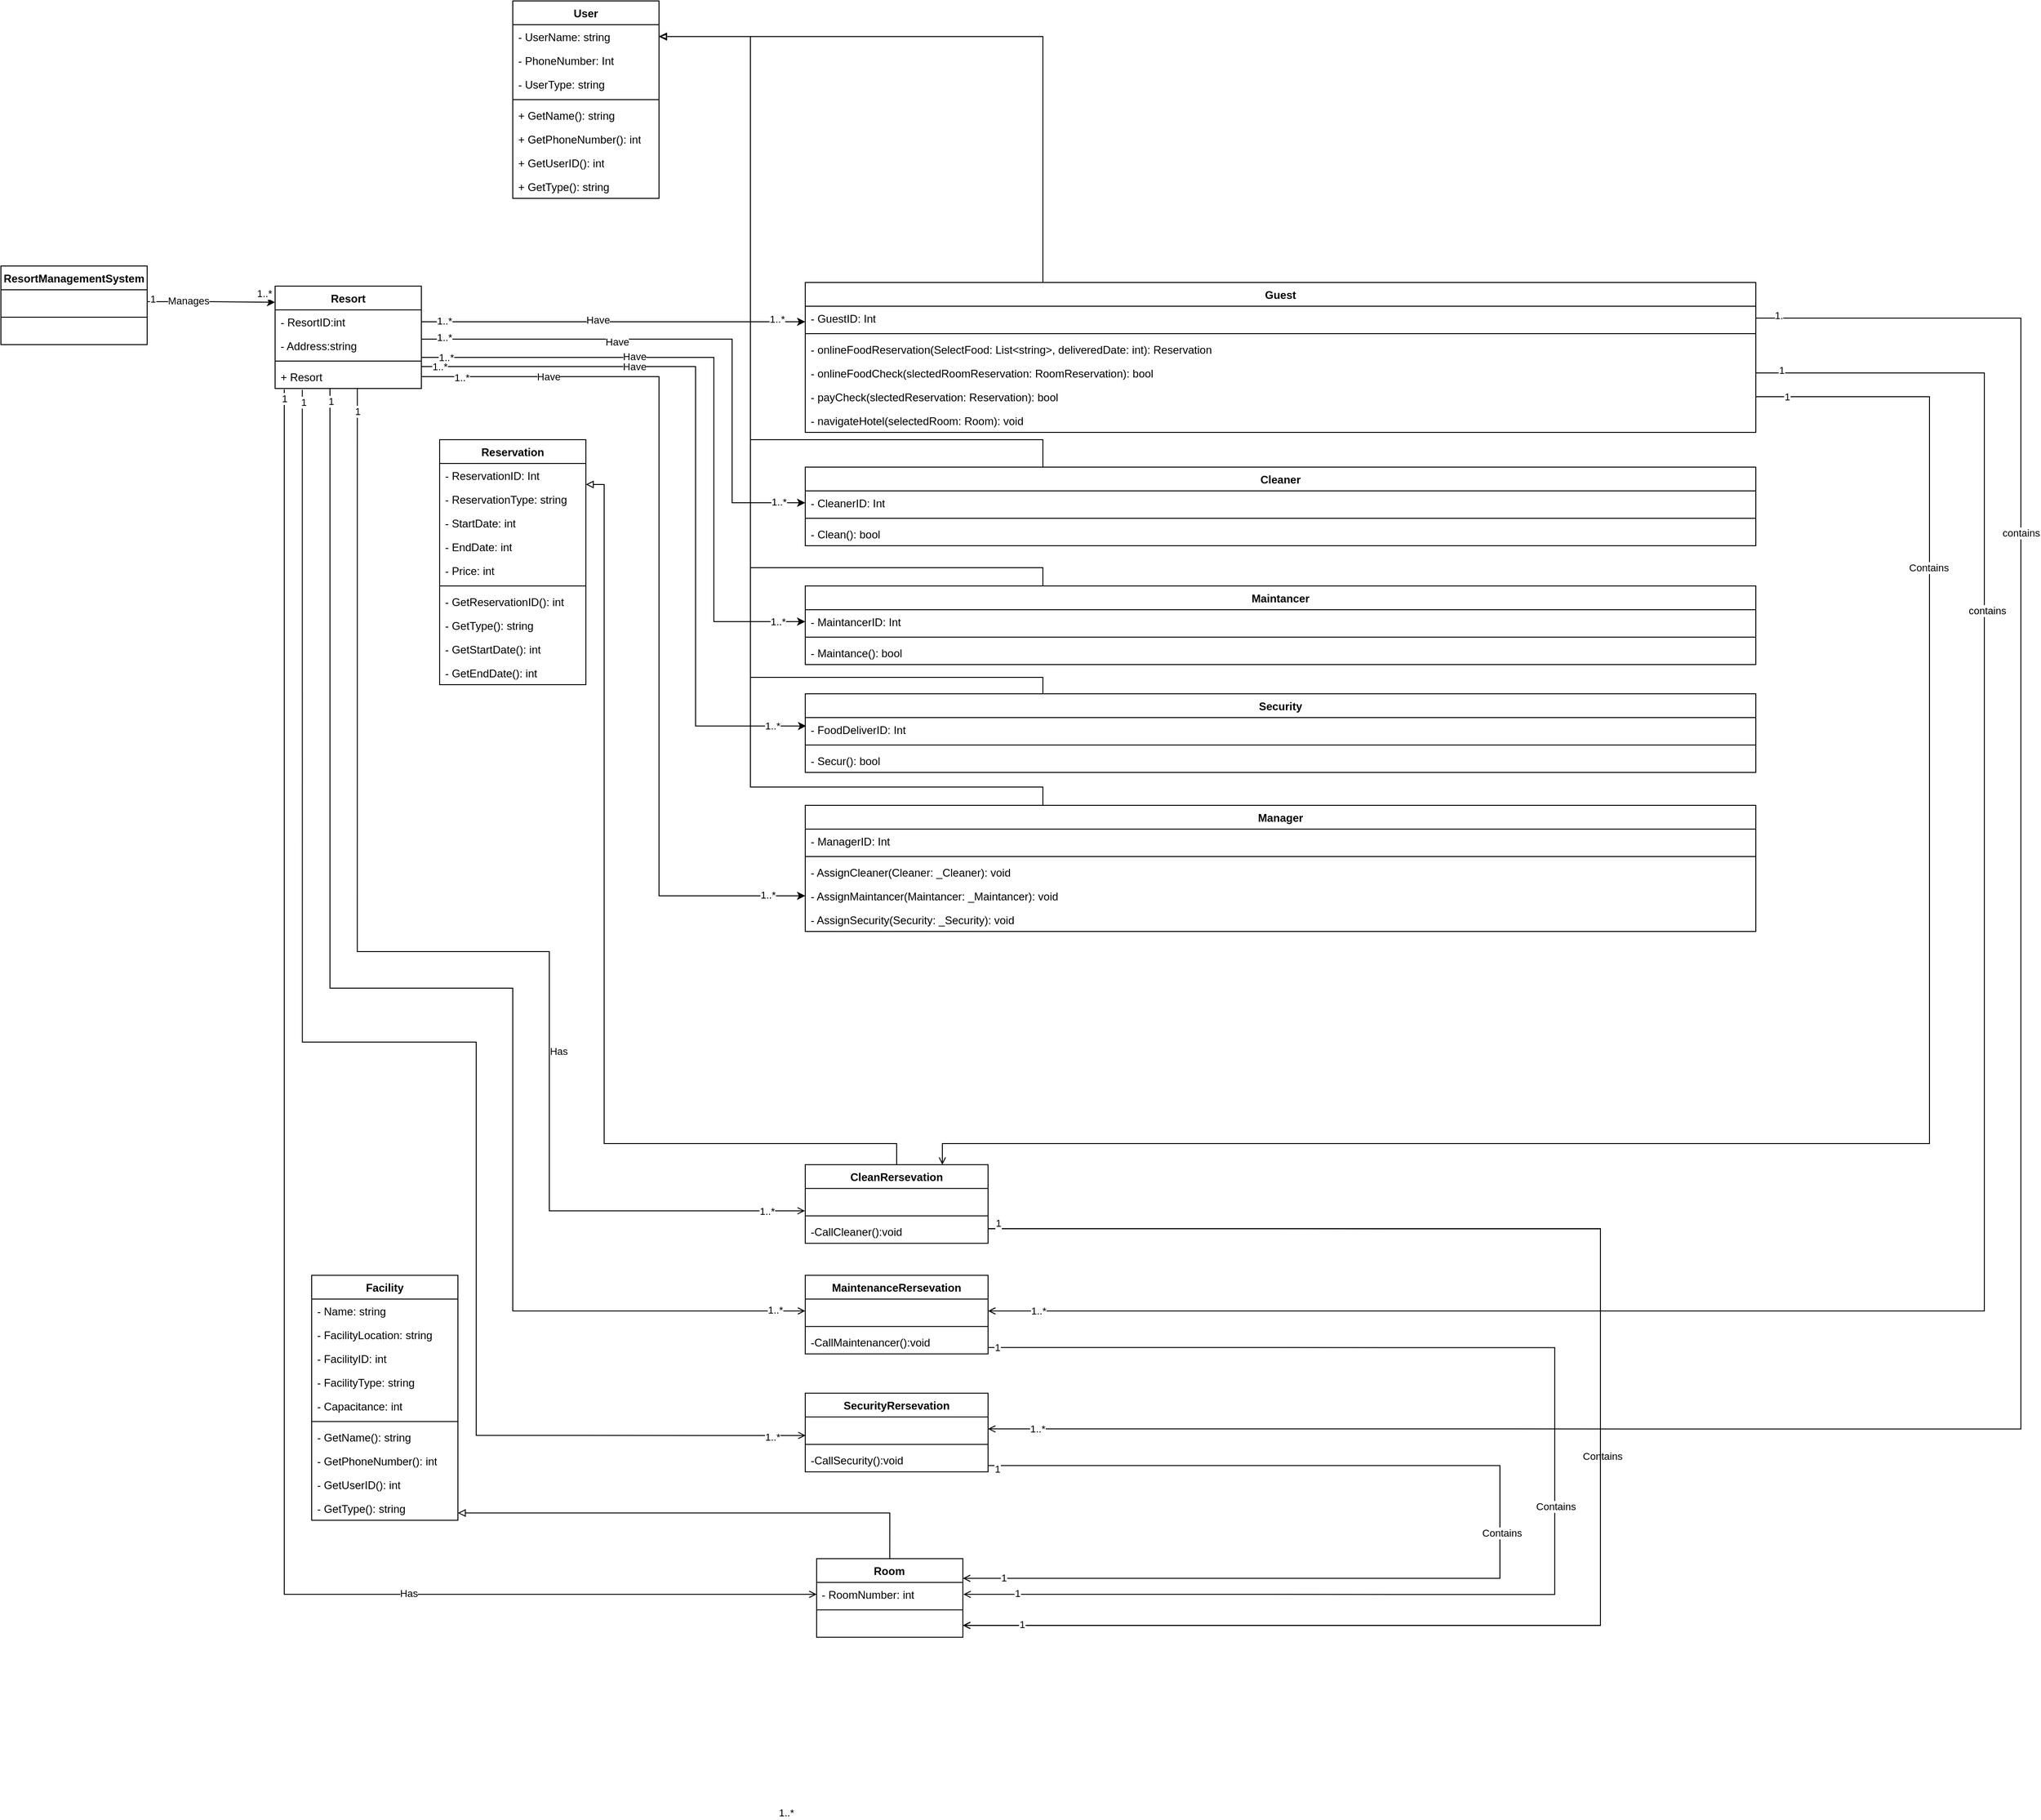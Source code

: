 <mxfile version="22.0.8" type="google">
  <diagram name="Page-1" id="qXM89XTeMf5cefKTgedM">
    <mxGraphModel grid="1" page="1" gridSize="10" guides="1" tooltips="1" connect="1" arrows="1" fold="1" pageScale="1" pageWidth="827" pageHeight="1169" math="0" shadow="0">
      <root>
        <mxCell id="0" />
        <mxCell id="1" parent="0" />
        <mxCell id="WeFiFPSYRljII1s766pl-20" value="Cleaner" style="swimlane;fontStyle=1;align=center;verticalAlign=top;childLayout=stackLayout;horizontal=1;startSize=26;horizontalStack=0;resizeParent=1;resizeParentMax=0;resizeLast=0;collapsible=1;marginBottom=0;whiteSpace=wrap;html=1;" vertex="1" parent="1">
          <mxGeometry x="-520" y="310" width="1040" height="86" as="geometry" />
        </mxCell>
        <mxCell id="WeFiFPSYRljII1s766pl-22" value="-&amp;nbsp;CleanerID: Int" style="text;strokeColor=none;fillColor=none;align=left;verticalAlign=top;spacingLeft=4;spacingRight=4;overflow=hidden;rotatable=0;points=[[0,0.5],[1,0.5]];portConstraint=eastwest;whiteSpace=wrap;html=1;" vertex="1" parent="WeFiFPSYRljII1s766pl-20">
          <mxGeometry y="26" width="1040" height="26" as="geometry" />
        </mxCell>
        <mxCell id="WeFiFPSYRljII1s766pl-23" value="" style="line;strokeWidth=1;fillColor=none;align=left;verticalAlign=middle;spacingTop=-1;spacingLeft=3;spacingRight=3;rotatable=0;labelPosition=right;points=[];portConstraint=eastwest;strokeColor=inherit;" vertex="1" parent="WeFiFPSYRljII1s766pl-20">
          <mxGeometry y="52" width="1040" height="8" as="geometry" />
        </mxCell>
        <mxCell id="WeFiFPSYRljII1s766pl-24" value="-&amp;nbsp;Clean(): bool" style="text;strokeColor=none;fillColor=none;align=left;verticalAlign=top;spacingLeft=4;spacingRight=4;overflow=hidden;rotatable=0;points=[[0,0.5],[1,0.5]];portConstraint=eastwest;whiteSpace=wrap;html=1;" vertex="1" parent="WeFiFPSYRljII1s766pl-20">
          <mxGeometry y="60" width="1040" height="26" as="geometry" />
        </mxCell>
        <mxCell id="vIy7j_pHb_5L0HNnq9O6-1" value="User" style="swimlane;fontStyle=1;align=center;verticalAlign=top;childLayout=stackLayout;horizontal=1;startSize=26;horizontalStack=0;resizeParent=1;resizeParentMax=0;resizeLast=0;collapsible=1;marginBottom=0;whiteSpace=wrap;html=1;" vertex="1" parent="1">
          <mxGeometry x="-840" y="-200" width="160" height="216" as="geometry" />
        </mxCell>
        <mxCell id="vIy7j_pHb_5L0HNnq9O6-2" value="- UserName: string" style="text;strokeColor=none;fillColor=none;align=left;verticalAlign=top;spacingLeft=4;spacingRight=4;overflow=hidden;rotatable=0;points=[[0,0.5],[1,0.5]];portConstraint=eastwest;whiteSpace=wrap;html=1;" vertex="1" parent="vIy7j_pHb_5L0HNnq9O6-1">
          <mxGeometry y="26" width="160" height="26" as="geometry" />
        </mxCell>
        <mxCell id="vIy7j_pHb_5L0HNnq9O6-3" value="- PhoneNumber: Int" style="text;strokeColor=none;fillColor=none;align=left;verticalAlign=top;spacingLeft=4;spacingRight=4;overflow=hidden;rotatable=0;points=[[0,0.5],[1,0.5]];portConstraint=eastwest;whiteSpace=wrap;html=1;" vertex="1" parent="vIy7j_pHb_5L0HNnq9O6-1">
          <mxGeometry y="52" width="160" height="26" as="geometry" />
        </mxCell>
        <mxCell id="vIy7j_pHb_5L0HNnq9O6-33" value="- UserType: string" style="text;strokeColor=none;fillColor=none;align=left;verticalAlign=top;spacingLeft=4;spacingRight=4;overflow=hidden;rotatable=0;points=[[0,0.5],[1,0.5]];portConstraint=eastwest;whiteSpace=wrap;html=1;" vertex="1" parent="vIy7j_pHb_5L0HNnq9O6-1">
          <mxGeometry y="78" width="160" height="26" as="geometry" />
        </mxCell>
        <mxCell id="vIy7j_pHb_5L0HNnq9O6-5" value="" style="line;strokeWidth=1;fillColor=none;align=left;verticalAlign=middle;spacingTop=-1;spacingLeft=3;spacingRight=3;rotatable=0;labelPosition=right;points=[];portConstraint=eastwest;strokeColor=inherit;" vertex="1" parent="vIy7j_pHb_5L0HNnq9O6-1">
          <mxGeometry y="104" width="160" height="8" as="geometry" />
        </mxCell>
        <mxCell id="vIy7j_pHb_5L0HNnq9O6-7" value="+ GetName(): string" style="text;strokeColor=none;fillColor=none;align=left;verticalAlign=top;spacingLeft=4;spacingRight=4;overflow=hidden;rotatable=0;points=[[0,0.5],[1,0.5]];portConstraint=eastwest;whiteSpace=wrap;html=1;" vertex="1" parent="vIy7j_pHb_5L0HNnq9O6-1">
          <mxGeometry y="112" width="160" height="26" as="geometry" />
        </mxCell>
        <mxCell id="vIy7j_pHb_5L0HNnq9O6-8" value="+ GetPhoneNumber(): int" style="text;strokeColor=none;fillColor=none;align=left;verticalAlign=top;spacingLeft=4;spacingRight=4;overflow=hidden;rotatable=0;points=[[0,0.5],[1,0.5]];portConstraint=eastwest;whiteSpace=wrap;html=1;" vertex="1" parent="vIy7j_pHb_5L0HNnq9O6-1">
          <mxGeometry y="138" width="160" height="26" as="geometry" />
        </mxCell>
        <mxCell id="vIy7j_pHb_5L0HNnq9O6-34" value="+ GetUserID(): int" style="text;strokeColor=none;fillColor=none;align=left;verticalAlign=top;spacingLeft=4;spacingRight=4;overflow=hidden;rotatable=0;points=[[0,0.5],[1,0.5]];portConstraint=eastwest;whiteSpace=wrap;html=1;" vertex="1" parent="vIy7j_pHb_5L0HNnq9O6-1">
          <mxGeometry y="164" width="160" height="26" as="geometry" />
        </mxCell>
        <mxCell id="vIy7j_pHb_5L0HNnq9O6-6" value="+ GetType(): string" style="text;strokeColor=none;fillColor=none;align=left;verticalAlign=top;spacingLeft=4;spacingRight=4;overflow=hidden;rotatable=0;points=[[0,0.5],[1,0.5]];portConstraint=eastwest;whiteSpace=wrap;html=1;" vertex="1" parent="vIy7j_pHb_5L0HNnq9O6-1">
          <mxGeometry y="190" width="160" height="26" as="geometry" />
        </mxCell>
        <mxCell id="vIy7j_pHb_5L0HNnq9O6-11" value="Resort" style="swimlane;fontStyle=1;align=center;verticalAlign=top;childLayout=stackLayout;horizontal=1;startSize=26;horizontalStack=0;resizeParent=1;resizeParentMax=0;resizeLast=0;collapsible=1;marginBottom=0;whiteSpace=wrap;html=1;" vertex="1" parent="1">
          <mxGeometry x="-1100" y="112" width="160" height="112" as="geometry" />
        </mxCell>
        <mxCell id="vIy7j_pHb_5L0HNnq9O6-12" value="- ResortID:int" style="text;strokeColor=none;fillColor=none;align=left;verticalAlign=top;spacingLeft=4;spacingRight=4;overflow=hidden;rotatable=0;points=[[0,0.5],[1,0.5]];portConstraint=eastwest;whiteSpace=wrap;html=1;" vertex="1" parent="vIy7j_pHb_5L0HNnq9O6-11">
          <mxGeometry y="26" width="160" height="26" as="geometry" />
        </mxCell>
        <mxCell id="vIy7j_pHb_5L0HNnq9O6-85" value="- Address:string" style="text;strokeColor=none;fillColor=none;align=left;verticalAlign=top;spacingLeft=4;spacingRight=4;overflow=hidden;rotatable=0;points=[[0,0.5],[1,0.5]];portConstraint=eastwest;whiteSpace=wrap;html=1;" vertex="1" parent="vIy7j_pHb_5L0HNnq9O6-11">
          <mxGeometry y="52" width="160" height="26" as="geometry" />
        </mxCell>
        <mxCell id="vIy7j_pHb_5L0HNnq9O6-13" value="" style="line;strokeWidth=1;fillColor=none;align=left;verticalAlign=middle;spacingTop=-1;spacingLeft=3;spacingRight=3;rotatable=0;labelPosition=right;points=[];portConstraint=eastwest;strokeColor=inherit;" vertex="1" parent="vIy7j_pHb_5L0HNnq9O6-11">
          <mxGeometry y="78" width="160" height="8" as="geometry" />
        </mxCell>
        <mxCell id="vIy7j_pHb_5L0HNnq9O6-14" value="+ Resort" style="text;strokeColor=none;fillColor=none;align=left;verticalAlign=top;spacingLeft=4;spacingRight=4;overflow=hidden;rotatable=0;points=[[0,0.5],[1,0.5]];portConstraint=eastwest;whiteSpace=wrap;html=1;" vertex="1" parent="vIy7j_pHb_5L0HNnq9O6-11">
          <mxGeometry y="86" width="160" height="26" as="geometry" />
        </mxCell>
        <mxCell id="vIy7j_pHb_5L0HNnq9O6-21" value="Guest" style="swimlane;fontStyle=1;align=center;verticalAlign=top;childLayout=stackLayout;horizontal=1;startSize=26;horizontalStack=0;resizeParent=1;resizeParentMax=0;resizeLast=0;collapsible=1;marginBottom=0;whiteSpace=wrap;html=1;" vertex="1" parent="1">
          <mxGeometry x="-520" y="108" width="1040" height="164" as="geometry" />
        </mxCell>
        <mxCell id="vIy7j_pHb_5L0HNnq9O6-24" value="- GuestID: Int" style="text;strokeColor=none;fillColor=none;align=left;verticalAlign=top;spacingLeft=4;spacingRight=4;overflow=hidden;rotatable=0;points=[[0,0.5],[1,0.5]];portConstraint=eastwest;whiteSpace=wrap;html=1;" vertex="1" parent="vIy7j_pHb_5L0HNnq9O6-21">
          <mxGeometry y="26" width="1040" height="26" as="geometry" />
        </mxCell>
        <mxCell id="vIy7j_pHb_5L0HNnq9O6-25" value="" style="line;strokeWidth=1;fillColor=none;align=left;verticalAlign=middle;spacingTop=-1;spacingLeft=3;spacingRight=3;rotatable=0;labelPosition=right;points=[];portConstraint=eastwest;strokeColor=inherit;" vertex="1" parent="vIy7j_pHb_5L0HNnq9O6-21">
          <mxGeometry y="52" width="1040" height="8" as="geometry" />
        </mxCell>
        <mxCell id="vIy7j_pHb_5L0HNnq9O6-27" value="- onlineFoodReservation(SelectFood: List&amp;lt;string&amp;gt;, deliveredDate: int): Reservation" style="text;strokeColor=none;fillColor=none;align=left;verticalAlign=top;spacingLeft=4;spacingRight=4;overflow=hidden;rotatable=0;points=[[0,0.5],[1,0.5]];portConstraint=eastwest;whiteSpace=wrap;html=1;" vertex="1" parent="vIy7j_pHb_5L0HNnq9O6-21">
          <mxGeometry y="60" width="1040" height="26" as="geometry" />
        </mxCell>
        <mxCell id="-Pz-NLWRiqIHyBBIaTiA-2" value="- onlineFoodCheck(slectedRoomReservation: RoomReservation): bool" style="text;strokeColor=none;fillColor=none;align=left;verticalAlign=top;spacingLeft=4;spacingRight=4;overflow=hidden;rotatable=0;points=[[0,0.5],[1,0.5]];portConstraint=eastwest;whiteSpace=wrap;html=1;" vertex="1" parent="vIy7j_pHb_5L0HNnq9O6-21">
          <mxGeometry y="86" width="1040" height="26" as="geometry" />
        </mxCell>
        <mxCell id="-Pz-NLWRiqIHyBBIaTiA-3" value="- payCheck(slectedReservation: Reservation): bool" style="text;strokeColor=none;fillColor=none;align=left;verticalAlign=top;spacingLeft=4;spacingRight=4;overflow=hidden;rotatable=0;points=[[0,0.5],[1,0.5]];portConstraint=eastwest;whiteSpace=wrap;html=1;" vertex="1" parent="vIy7j_pHb_5L0HNnq9O6-21">
          <mxGeometry y="112" width="1040" height="26" as="geometry" />
        </mxCell>
        <mxCell id="Sj2HHbRkepg-0d2NE3xc-37" value="- navigateHotel(selectedRoom: Room): void" style="text;strokeColor=none;fillColor=none;align=left;verticalAlign=top;spacingLeft=4;spacingRight=4;overflow=hidden;rotatable=0;points=[[0,0.5],[1,0.5]];portConstraint=eastwest;whiteSpace=wrap;html=1;" vertex="1" parent="vIy7j_pHb_5L0HNnq9O6-21">
          <mxGeometry y="138" width="1040" height="26" as="geometry" />
        </mxCell>
        <mxCell id="vIy7j_pHb_5L0HNnq9O6-31" style="edgeStyle=orthogonalEdgeStyle;rounded=0;orthogonalLoop=1;jettySize=auto;html=1;exitX=0.25;exitY=0;exitDx=0;exitDy=0;entryX=1;entryY=0.5;entryDx=0;entryDy=0;endArrow=block;endFill=0;" edge="1" parent="1" source="vIy7j_pHb_5L0HNnq9O6-21" target="vIy7j_pHb_5L0HNnq9O6-2">
          <mxGeometry relative="1" as="geometry">
            <mxPoint x="-380" y="89" as="sourcePoint" />
            <Array as="points">
              <mxPoint x="-260" y="-161" />
            </Array>
          </mxGeometry>
        </mxCell>
        <mxCell id="vIy7j_pHb_5L0HNnq9O6-32" style="edgeStyle=orthogonalEdgeStyle;rounded=0;orthogonalLoop=1;jettySize=auto;html=1;exitX=0.25;exitY=0;exitDx=0;exitDy=0;entryX=1;entryY=0.5;entryDx=0;entryDy=0;endArrow=block;endFill=0;" edge="1" parent="1" source="WeFiFPSYRljII1s766pl-20" target="vIy7j_pHb_5L0HNnq9O6-2">
          <mxGeometry relative="1" as="geometry">
            <Array as="points">
              <mxPoint x="-260" y="280" />
              <mxPoint x="-580" y="280" />
              <mxPoint x="-580" y="-161" />
            </Array>
          </mxGeometry>
        </mxCell>
        <mxCell id="vIy7j_pHb_5L0HNnq9O6-39" value="Reservation" style="swimlane;fontStyle=1;align=center;verticalAlign=top;childLayout=stackLayout;horizontal=1;startSize=26;horizontalStack=0;resizeParent=1;resizeParentMax=0;resizeLast=0;collapsible=1;marginBottom=0;whiteSpace=wrap;html=1;" vertex="1" parent="1">
          <mxGeometry x="-920" y="280" width="160" height="268" as="geometry" />
        </mxCell>
        <mxCell id="vIy7j_pHb_5L0HNnq9O6-42" value="-&amp;nbsp;ReservationID: Int" style="text;strokeColor=none;fillColor=none;align=left;verticalAlign=top;spacingLeft=4;spacingRight=4;overflow=hidden;rotatable=0;points=[[0,0.5],[1,0.5]];portConstraint=eastwest;whiteSpace=wrap;html=1;" vertex="1" parent="vIy7j_pHb_5L0HNnq9O6-39">
          <mxGeometry y="26" width="160" height="26" as="geometry" />
        </mxCell>
        <mxCell id="vIy7j_pHb_5L0HNnq9O6-43" value="- ReservationType: string" style="text;strokeColor=none;fillColor=none;align=left;verticalAlign=top;spacingLeft=4;spacingRight=4;overflow=hidden;rotatable=0;points=[[0,0.5],[1,0.5]];portConstraint=eastwest;whiteSpace=wrap;html=1;" vertex="1" parent="vIy7j_pHb_5L0HNnq9O6-39">
          <mxGeometry y="52" width="160" height="26" as="geometry" />
        </mxCell>
        <mxCell id="vIy7j_pHb_5L0HNnq9O6-118" value="- StartDate: int" style="text;strokeColor=none;fillColor=none;align=left;verticalAlign=top;spacingLeft=4;spacingRight=4;overflow=hidden;rotatable=0;points=[[0,0.5],[1,0.5]];portConstraint=eastwest;whiteSpace=wrap;html=1;" vertex="1" parent="vIy7j_pHb_5L0HNnq9O6-39">
          <mxGeometry y="78" width="160" height="26" as="geometry" />
        </mxCell>
        <mxCell id="vIy7j_pHb_5L0HNnq9O6-117" value="- EndDate: int" style="text;strokeColor=none;fillColor=none;align=left;verticalAlign=top;spacingLeft=4;spacingRight=4;overflow=hidden;rotatable=0;points=[[0,0.5],[1,0.5]];portConstraint=eastwest;whiteSpace=wrap;html=1;" vertex="1" parent="vIy7j_pHb_5L0HNnq9O6-39">
          <mxGeometry y="104" width="160" height="26" as="geometry" />
        </mxCell>
        <mxCell id="-Pz-NLWRiqIHyBBIaTiA-4" value="- Price: int" style="text;strokeColor=none;fillColor=none;align=left;verticalAlign=top;spacingLeft=4;spacingRight=4;overflow=hidden;rotatable=0;points=[[0,0.5],[1,0.5]];portConstraint=eastwest;whiteSpace=wrap;html=1;" vertex="1" parent="vIy7j_pHb_5L0HNnq9O6-39">
          <mxGeometry y="130" width="160" height="26" as="geometry" />
        </mxCell>
        <mxCell id="vIy7j_pHb_5L0HNnq9O6-44" value="" style="line;strokeWidth=1;fillColor=none;align=left;verticalAlign=middle;spacingTop=-1;spacingLeft=3;spacingRight=3;rotatable=0;labelPosition=right;points=[];portConstraint=eastwest;strokeColor=inherit;" vertex="1" parent="vIy7j_pHb_5L0HNnq9O6-39">
          <mxGeometry y="156" width="160" height="8" as="geometry" />
        </mxCell>
        <mxCell id="vIy7j_pHb_5L0HNnq9O6-47" value="- GetReservationID(): int" style="text;strokeColor=none;fillColor=none;align=left;verticalAlign=top;spacingLeft=4;spacingRight=4;overflow=hidden;rotatable=0;points=[[0,0.5],[1,0.5]];portConstraint=eastwest;whiteSpace=wrap;html=1;" vertex="1" parent="vIy7j_pHb_5L0HNnq9O6-39">
          <mxGeometry y="164" width="160" height="26" as="geometry" />
        </mxCell>
        <mxCell id="vIy7j_pHb_5L0HNnq9O6-48" value="- GetType(): string" style="text;strokeColor=none;fillColor=none;align=left;verticalAlign=top;spacingLeft=4;spacingRight=4;overflow=hidden;rotatable=0;points=[[0,0.5],[1,0.5]];portConstraint=eastwest;whiteSpace=wrap;html=1;" vertex="1" parent="vIy7j_pHb_5L0HNnq9O6-39">
          <mxGeometry y="190" width="160" height="26" as="geometry" />
        </mxCell>
        <mxCell id="vIy7j_pHb_5L0HNnq9O6-115" value="- GetStartDate(): int" style="text;strokeColor=none;fillColor=none;align=left;verticalAlign=top;spacingLeft=4;spacingRight=4;overflow=hidden;rotatable=0;points=[[0,0.5],[1,0.5]];portConstraint=eastwest;whiteSpace=wrap;html=1;" vertex="1" parent="vIy7j_pHb_5L0HNnq9O6-39">
          <mxGeometry y="216" width="160" height="26" as="geometry" />
        </mxCell>
        <mxCell id="vIy7j_pHb_5L0HNnq9O6-116" value="- GetEndDate(): int" style="text;strokeColor=none;fillColor=none;align=left;verticalAlign=top;spacingLeft=4;spacingRight=4;overflow=hidden;rotatable=0;points=[[0,0.5],[1,0.5]];portConstraint=eastwest;whiteSpace=wrap;html=1;" vertex="1" parent="vIy7j_pHb_5L0HNnq9O6-39">
          <mxGeometry y="242" width="160" height="26" as="geometry" />
        </mxCell>
        <mxCell id="vIy7j_pHb_5L0HNnq9O6-49" value="Facility" style="swimlane;fontStyle=1;align=center;verticalAlign=top;childLayout=stackLayout;horizontal=1;startSize=26;horizontalStack=0;resizeParent=1;resizeParentMax=0;resizeLast=0;collapsible=1;marginBottom=0;whiteSpace=wrap;html=1;" vertex="1" parent="1">
          <mxGeometry x="-1060" y="1194.12" width="160" height="268" as="geometry" />
        </mxCell>
        <mxCell id="vIy7j_pHb_5L0HNnq9O6-50" value="- Name: string" style="text;strokeColor=none;fillColor=none;align=left;verticalAlign=top;spacingLeft=4;spacingRight=4;overflow=hidden;rotatable=0;points=[[0,0.5],[1,0.5]];portConstraint=eastwest;whiteSpace=wrap;html=1;" vertex="1" parent="vIy7j_pHb_5L0HNnq9O6-49">
          <mxGeometry y="26" width="160" height="26" as="geometry" />
        </mxCell>
        <mxCell id="vIy7j_pHb_5L0HNnq9O6-51" value="- FacilityLocation: string" style="text;strokeColor=none;fillColor=none;align=left;verticalAlign=top;spacingLeft=4;spacingRight=4;overflow=hidden;rotatable=0;points=[[0,0.5],[1,0.5]];portConstraint=eastwest;whiteSpace=wrap;html=1;" vertex="1" parent="vIy7j_pHb_5L0HNnq9O6-49">
          <mxGeometry y="52" width="160" height="26" as="geometry" />
        </mxCell>
        <mxCell id="vIy7j_pHb_5L0HNnq9O6-52" value="-&amp;nbsp;FacilityID: int" style="text;strokeColor=none;fillColor=none;align=left;verticalAlign=top;spacingLeft=4;spacingRight=4;overflow=hidden;rotatable=0;points=[[0,0.5],[1,0.5]];portConstraint=eastwest;whiteSpace=wrap;html=1;" vertex="1" parent="vIy7j_pHb_5L0HNnq9O6-49">
          <mxGeometry y="78" width="160" height="26" as="geometry" />
        </mxCell>
        <mxCell id="vIy7j_pHb_5L0HNnq9O6-73" value="- FacilityType: string" style="text;strokeColor=none;fillColor=none;align=left;verticalAlign=top;spacingLeft=4;spacingRight=4;overflow=hidden;rotatable=0;points=[[0,0.5],[1,0.5]];portConstraint=eastwest;whiteSpace=wrap;html=1;" vertex="1" parent="vIy7j_pHb_5L0HNnq9O6-49">
          <mxGeometry y="104" width="160" height="26" as="geometry" />
        </mxCell>
        <mxCell id="vIy7j_pHb_5L0HNnq9O6-53" value="- Capacitance: int" style="text;strokeColor=none;fillColor=none;align=left;verticalAlign=top;spacingLeft=4;spacingRight=4;overflow=hidden;rotatable=0;points=[[0,0.5],[1,0.5]];portConstraint=eastwest;whiteSpace=wrap;html=1;" vertex="1" parent="vIy7j_pHb_5L0HNnq9O6-49">
          <mxGeometry y="130" width="160" height="26" as="geometry" />
        </mxCell>
        <mxCell id="vIy7j_pHb_5L0HNnq9O6-54" value="" style="line;strokeWidth=1;fillColor=none;align=left;verticalAlign=middle;spacingTop=-1;spacingLeft=3;spacingRight=3;rotatable=0;labelPosition=right;points=[];portConstraint=eastwest;strokeColor=inherit;" vertex="1" parent="vIy7j_pHb_5L0HNnq9O6-49">
          <mxGeometry y="156" width="160" height="8" as="geometry" />
        </mxCell>
        <mxCell id="vIy7j_pHb_5L0HNnq9O6-55" value="- GetName(): string" style="text;strokeColor=none;fillColor=none;align=left;verticalAlign=top;spacingLeft=4;spacingRight=4;overflow=hidden;rotatable=0;points=[[0,0.5],[1,0.5]];portConstraint=eastwest;whiteSpace=wrap;html=1;" vertex="1" parent="vIy7j_pHb_5L0HNnq9O6-49">
          <mxGeometry y="164" width="160" height="26" as="geometry" />
        </mxCell>
        <mxCell id="vIy7j_pHb_5L0HNnq9O6-56" value="- GetPhoneNumber(): int" style="text;strokeColor=none;fillColor=none;align=left;verticalAlign=top;spacingLeft=4;spacingRight=4;overflow=hidden;rotatable=0;points=[[0,0.5],[1,0.5]];portConstraint=eastwest;whiteSpace=wrap;html=1;" vertex="1" parent="vIy7j_pHb_5L0HNnq9O6-49">
          <mxGeometry y="190" width="160" height="26" as="geometry" />
        </mxCell>
        <mxCell id="vIy7j_pHb_5L0HNnq9O6-57" value="- GetUserID(): int" style="text;strokeColor=none;fillColor=none;align=left;verticalAlign=top;spacingLeft=4;spacingRight=4;overflow=hidden;rotatable=0;points=[[0,0.5],[1,0.5]];portConstraint=eastwest;whiteSpace=wrap;html=1;" vertex="1" parent="vIy7j_pHb_5L0HNnq9O6-49">
          <mxGeometry y="216" width="160" height="26" as="geometry" />
        </mxCell>
        <mxCell id="vIy7j_pHb_5L0HNnq9O6-58" value="- GetType(): string" style="text;strokeColor=none;fillColor=none;align=left;verticalAlign=top;spacingLeft=4;spacingRight=4;overflow=hidden;rotatable=0;points=[[0,0.5],[1,0.5]];portConstraint=eastwest;whiteSpace=wrap;html=1;" vertex="1" parent="vIy7j_pHb_5L0HNnq9O6-49">
          <mxGeometry y="242" width="160" height="26" as="geometry" />
        </mxCell>
        <mxCell id="vIy7j_pHb_5L0HNnq9O6-67" value="Room" style="swimlane;fontStyle=1;align=center;verticalAlign=top;childLayout=stackLayout;horizontal=1;startSize=26;horizontalStack=0;resizeParent=1;resizeParentMax=0;resizeLast=0;collapsible=1;marginBottom=0;whiteSpace=wrap;html=1;" vertex="1" parent="1">
          <mxGeometry x="-507.55" y="1504.12" width="160" height="86" as="geometry" />
        </mxCell>
        <mxCell id="pluPpm19IUilGA6iMKDm-1" value="- RoomNumber: int" style="text;strokeColor=none;fillColor=none;align=left;verticalAlign=top;spacingLeft=4;spacingRight=4;overflow=hidden;rotatable=0;points=[[0,0.5],[1,0.5]];portConstraint=eastwest;whiteSpace=wrap;html=1;" vertex="1" parent="vIy7j_pHb_5L0HNnq9O6-67">
          <mxGeometry y="26" width="160" height="26" as="geometry" />
        </mxCell>
        <mxCell id="vIy7j_pHb_5L0HNnq9O6-69" value="" style="line;strokeWidth=1;fillColor=none;align=left;verticalAlign=middle;spacingTop=-1;spacingLeft=3;spacingRight=3;rotatable=0;labelPosition=right;points=[];portConstraint=eastwest;strokeColor=inherit;" vertex="1" parent="vIy7j_pHb_5L0HNnq9O6-67">
          <mxGeometry y="52" width="160" height="8" as="geometry" />
        </mxCell>
        <mxCell id="vIy7j_pHb_5L0HNnq9O6-70" value="&amp;nbsp;" style="text;strokeColor=none;fillColor=none;align=left;verticalAlign=top;spacingLeft=4;spacingRight=4;overflow=hidden;rotatable=0;points=[[0,0.5],[1,0.5]];portConstraint=eastwest;whiteSpace=wrap;html=1;" vertex="1" parent="vIy7j_pHb_5L0HNnq9O6-67">
          <mxGeometry y="60" width="160" height="26" as="geometry" />
        </mxCell>
        <mxCell id="vIy7j_pHb_5L0HNnq9O6-71" style="edgeStyle=orthogonalEdgeStyle;rounded=0;orthogonalLoop=1;jettySize=auto;html=1;exitX=0.5;exitY=0;exitDx=0;exitDy=0;endArrow=block;endFill=0;" edge="1" parent="1" source="vIy7j_pHb_5L0HNnq9O6-67" target="vIy7j_pHb_5L0HNnq9O6-49">
          <mxGeometry relative="1" as="geometry">
            <Array as="points">
              <mxPoint x="-428" y="1454.17" />
            </Array>
          </mxGeometry>
        </mxCell>
        <mxCell id="vIy7j_pHb_5L0HNnq9O6-81" value="ResortManagementSystem" style="swimlane;fontStyle=1;align=center;verticalAlign=top;childLayout=stackLayout;horizontal=1;startSize=26;horizontalStack=0;resizeParent=1;resizeParentMax=0;resizeLast=0;collapsible=1;marginBottom=0;whiteSpace=wrap;html=1;" vertex="1" parent="1">
          <mxGeometry x="-1400" y="90" width="160" height="86" as="geometry" />
        </mxCell>
        <mxCell id="vIy7j_pHb_5L0HNnq9O6-82" value="&amp;nbsp;" style="text;strokeColor=none;fillColor=none;align=left;verticalAlign=top;spacingLeft=4;spacingRight=4;overflow=hidden;rotatable=0;points=[[0,0.5],[1,0.5]];portConstraint=eastwest;whiteSpace=wrap;html=1;" vertex="1" parent="vIy7j_pHb_5L0HNnq9O6-81">
          <mxGeometry y="26" width="160" height="26" as="geometry" />
        </mxCell>
        <mxCell id="vIy7j_pHb_5L0HNnq9O6-83" value="" style="line;strokeWidth=1;fillColor=none;align=left;verticalAlign=middle;spacingTop=-1;spacingLeft=3;spacingRight=3;rotatable=0;labelPosition=right;points=[];portConstraint=eastwest;strokeColor=inherit;" vertex="1" parent="vIy7j_pHb_5L0HNnq9O6-81">
          <mxGeometry y="52" width="160" height="8" as="geometry" />
        </mxCell>
        <mxCell id="vIy7j_pHb_5L0HNnq9O6-84" value="&amp;nbsp;" style="text;strokeColor=none;fillColor=none;align=left;verticalAlign=top;spacingLeft=4;spacingRight=4;overflow=hidden;rotatable=0;points=[[0,0.5],[1,0.5]];portConstraint=eastwest;whiteSpace=wrap;html=1;" vertex="1" parent="vIy7j_pHb_5L0HNnq9O6-81">
          <mxGeometry y="60" width="160" height="26" as="geometry" />
        </mxCell>
        <mxCell id="vIy7j_pHb_5L0HNnq9O6-111" style="edgeStyle=orthogonalEdgeStyle;rounded=0;orthogonalLoop=1;jettySize=auto;html=1;entryX=1;entryY=0.25;entryDx=0;entryDy=0;endArrow=open;endFill=0;exitX=1.002;exitY=0.736;exitDx=0;exitDy=0;exitPerimeter=0;" edge="1" parent="1" source="fmxeUPtrMbGE5izU7_tt-8" target="vIy7j_pHb_5L0HNnq9O6-67">
          <mxGeometry relative="1" as="geometry">
            <mxPoint x="-350.43" y="1294.298" as="sourcePoint" />
            <mxPoint x="-347.55" y="1695.62" as="targetPoint" />
            <Array as="points">
              <mxPoint x="240" y="1402.17" />
              <mxPoint x="240" y="1526.17" />
            </Array>
          </mxGeometry>
        </mxCell>
        <mxCell id="vIy7j_pHb_5L0HNnq9O6-113" value="1" style="edgeLabel;html=1;align=center;verticalAlign=middle;resizable=0;points=[];" connectable="0" vertex="1" parent="vIy7j_pHb_5L0HNnq9O6-111">
          <mxGeometry x="0.846" y="-1" relative="1" as="geometry">
            <mxPoint x="-54" as="offset" />
          </mxGeometry>
        </mxCell>
        <mxCell id="vIy7j_pHb_5L0HNnq9O6-114" value="Contains" style="edgeLabel;html=1;align=center;verticalAlign=middle;resizable=0;points=[];" connectable="0" vertex="1" parent="vIy7j_pHb_5L0HNnq9O6-111">
          <mxGeometry x="-0.003" y="2" relative="1" as="geometry">
            <mxPoint as="offset" />
          </mxGeometry>
        </mxCell>
        <mxCell id="fmxeUPtrMbGE5izU7_tt-16" value="1" style="edgeLabel;html=1;align=center;verticalAlign=middle;resizable=0;points=[];" connectable="0" vertex="1" parent="vIy7j_pHb_5L0HNnq9O6-111">
          <mxGeometry x="-0.911" y="-3" relative="1" as="geometry">
            <mxPoint x="-47" as="offset" />
          </mxGeometry>
        </mxCell>
        <mxCell id="vIy7j_pHb_5L0HNnq9O6-128" style="edgeStyle=orthogonalEdgeStyle;rounded=0;orthogonalLoop=1;jettySize=auto;html=1;exitX=1;exitY=0.5;exitDx=0;exitDy=0;entryX=0;entryY=0.158;entryDx=0;entryDy=0;entryPerimeter=0;" edge="1" parent="1" source="vIy7j_pHb_5L0HNnq9O6-82" target="vIy7j_pHb_5L0HNnq9O6-11">
          <mxGeometry relative="1" as="geometry" />
        </mxCell>
        <mxCell id="vIy7j_pHb_5L0HNnq9O6-129" value="1" style="edgeLabel;html=1;align=center;verticalAlign=middle;resizable=0;points=[];" connectable="0" vertex="1" parent="vIy7j_pHb_5L0HNnq9O6-128">
          <mxGeometry x="-0.922" y="3" relative="1" as="geometry">
            <mxPoint as="offset" />
          </mxGeometry>
        </mxCell>
        <mxCell id="vIy7j_pHb_5L0HNnq9O6-130" value="1..*" style="edgeLabel;html=1;align=center;verticalAlign=middle;resizable=0;points=[];" connectable="0" vertex="1" parent="vIy7j_pHb_5L0HNnq9O6-128">
          <mxGeometry x="0.825" y="-1" relative="1" as="geometry">
            <mxPoint y="-11" as="offset" />
          </mxGeometry>
        </mxCell>
        <mxCell id="vIy7j_pHb_5L0HNnq9O6-131" value="Manages" style="edgeLabel;html=1;align=center;verticalAlign=middle;resizable=0;points=[];" connectable="0" vertex="1" parent="vIy7j_pHb_5L0HNnq9O6-128">
          <mxGeometry x="-0.363" y="1" relative="1" as="geometry">
            <mxPoint as="offset" />
          </mxGeometry>
        </mxCell>
        <mxCell id="vIy7j_pHb_5L0HNnq9O6-149" style="edgeStyle=orthogonalEdgeStyle;rounded=0;orthogonalLoop=1;jettySize=auto;html=1;exitX=1;exitY=0.5;exitDx=0;exitDy=0;" edge="1" parent="1" source="vIy7j_pHb_5L0HNnq9O6-12" target="vIy7j_pHb_5L0HNnq9O6-21">
          <mxGeometry relative="1" as="geometry">
            <Array as="points">
              <mxPoint x="-610" y="151" />
              <mxPoint x="-610" y="151" />
            </Array>
          </mxGeometry>
        </mxCell>
        <mxCell id="pluPpm19IUilGA6iMKDm-11" value="1..*" style="edgeLabel;html=1;align=center;verticalAlign=middle;resizable=0;points=[];" connectable="0" vertex="1" parent="vIy7j_pHb_5L0HNnq9O6-149">
          <mxGeometry x="-0.888" y="1" relative="1" as="geometry">
            <mxPoint x="1" as="offset" />
          </mxGeometry>
        </mxCell>
        <mxCell id="pluPpm19IUilGA6iMKDm-12" value="1..*" style="edgeLabel;html=1;align=center;verticalAlign=middle;resizable=0;points=[];" connectable="0" vertex="1" parent="vIy7j_pHb_5L0HNnq9O6-149">
          <mxGeometry x="0.847" y="3" relative="1" as="geometry">
            <mxPoint x="1" as="offset" />
          </mxGeometry>
        </mxCell>
        <mxCell id="pluPpm19IUilGA6iMKDm-13" value="Have" style="edgeLabel;html=1;align=center;verticalAlign=middle;resizable=0;points=[];" connectable="0" vertex="1" parent="vIy7j_pHb_5L0HNnq9O6-149">
          <mxGeometry x="-0.081" y="2" relative="1" as="geometry">
            <mxPoint as="offset" />
          </mxGeometry>
        </mxCell>
        <mxCell id="vIy7j_pHb_5L0HNnq9O6-150" style="edgeStyle=orthogonalEdgeStyle;rounded=0;orthogonalLoop=1;jettySize=auto;html=1;exitX=1;exitY=0.5;exitDx=0;exitDy=0;entryX=0;entryY=0.5;entryDx=0;entryDy=0;" edge="1" parent="1" source="vIy7j_pHb_5L0HNnq9O6-85" target="WeFiFPSYRljII1s766pl-22">
          <mxGeometry relative="1" as="geometry">
            <Array as="points">
              <mxPoint x="-940" y="170" />
              <mxPoint x="-600" y="170" />
              <mxPoint x="-600" y="349" />
            </Array>
          </mxGeometry>
        </mxCell>
        <mxCell id="pluPpm19IUilGA6iMKDm-8" value="1..*" style="edgeLabel;html=1;align=center;verticalAlign=middle;resizable=0;points=[];" connectable="0" vertex="1" parent="vIy7j_pHb_5L0HNnq9O6-150">
          <mxGeometry x="-0.786" y="2" relative="1" as="geometry">
            <mxPoint x="-33" as="offset" />
          </mxGeometry>
        </mxCell>
        <mxCell id="pluPpm19IUilGA6iMKDm-9" value="1..*" style="edgeLabel;html=1;align=center;verticalAlign=middle;resizable=0;points=[];" connectable="0" vertex="1" parent="vIy7j_pHb_5L0HNnq9O6-150">
          <mxGeometry x="0.846" y="1" relative="1" as="geometry">
            <mxPoint x="17" as="offset" />
          </mxGeometry>
        </mxCell>
        <mxCell id="pluPpm19IUilGA6iMKDm-10" value="Have" style="edgeLabel;html=1;align=center;verticalAlign=middle;resizable=0;points=[];" connectable="0" vertex="1" parent="vIy7j_pHb_5L0HNnq9O6-150">
          <mxGeometry x="-0.276" y="-3" relative="1" as="geometry">
            <mxPoint x="1" as="offset" />
          </mxGeometry>
        </mxCell>
        <mxCell id="vIy7j_pHb_5L0HNnq9O6-151" style="edgeStyle=orthogonalEdgeStyle;rounded=0;orthogonalLoop=1;jettySize=auto;html=1;endArrow=open;endFill=0;entryX=-0.002;entryY=0.94;entryDx=0;entryDy=0;entryPerimeter=0;exitX=0.562;exitY=1.019;exitDx=0;exitDy=0;exitPerimeter=0;" edge="1" parent="1" target="Sj2HHbRkepg-0d2NE3xc-55" source="vIy7j_pHb_5L0HNnq9O6-14">
          <mxGeometry relative="1" as="geometry">
            <Array as="points">
              <mxPoint x="-1010" y="840" />
              <mxPoint x="-800" y="840" />
              <mxPoint x="-800" y="1124" />
            </Array>
            <mxPoint x="-590" y="720" as="targetPoint" />
            <mxPoint x="-1010" y="240" as="sourcePoint" />
          </mxGeometry>
        </mxCell>
        <mxCell id="pluPpm19IUilGA6iMKDm-5" value="Has" style="edgeLabel;html=1;align=center;verticalAlign=middle;resizable=0;points=[];" connectable="0" vertex="1" parent="vIy7j_pHb_5L0HNnq9O6-151">
          <mxGeometry x="0.342" y="2" relative="1" as="geometry">
            <mxPoint x="8" y="2" as="offset" />
          </mxGeometry>
        </mxCell>
        <mxCell id="pluPpm19IUilGA6iMKDm-6" value="1..*" style="edgeLabel;html=1;align=center;verticalAlign=middle;resizable=0;points=[];" connectable="0" vertex="1" parent="vIy7j_pHb_5L0HNnq9O6-151">
          <mxGeometry x="0.888" y="1" relative="1" as="geometry">
            <mxPoint x="36" y="1" as="offset" />
          </mxGeometry>
        </mxCell>
        <mxCell id="pluPpm19IUilGA6iMKDm-7" value="1" style="edgeLabel;html=1;align=center;verticalAlign=middle;resizable=0;points=[];" connectable="0" vertex="1" parent="vIy7j_pHb_5L0HNnq9O6-151">
          <mxGeometry x="-0.891" y="5" relative="1" as="geometry">
            <mxPoint x="-5" y="-51" as="offset" />
          </mxGeometry>
        </mxCell>
        <mxCell id="vIy7j_pHb_5L0HNnq9O6-156" style="edgeStyle=orthogonalEdgeStyle;rounded=0;orthogonalLoop=1;jettySize=auto;html=1;entryX=0;entryY=0.5;entryDx=0;entryDy=0;endArrow=open;endFill=0;" edge="1" parent="1" target="pluPpm19IUilGA6iMKDm-1">
          <mxGeometry relative="1" as="geometry">
            <mxPoint x="-1090" y="230" as="sourcePoint" />
            <mxPoint x="-505.63" y="1519.68" as="targetPoint" />
            <Array as="points">
              <mxPoint x="-1090" y="225" />
              <mxPoint x="-1090" y="1380" />
            </Array>
          </mxGeometry>
        </mxCell>
        <mxCell id="pluPpm19IUilGA6iMKDm-2" value="1" style="edgeLabel;html=1;align=center;verticalAlign=middle;resizable=0;points=[];" connectable="0" vertex="1" parent="vIy7j_pHb_5L0HNnq9O6-156">
          <mxGeometry x="-0.985" relative="1" as="geometry">
            <mxPoint as="offset" />
          </mxGeometry>
        </mxCell>
        <mxCell id="pluPpm19IUilGA6iMKDm-3" value="1..*" style="edgeLabel;html=1;align=center;verticalAlign=middle;resizable=0;points=[];" connectable="0" vertex="1" parent="vIy7j_pHb_5L0HNnq9O6-156">
          <mxGeometry x="0.95" y="1" relative="1" as="geometry">
            <mxPoint x="14" y="240" as="offset" />
          </mxGeometry>
        </mxCell>
        <mxCell id="Sj2HHbRkepg-0d2NE3xc-8" value="Has" style="edgeLabel;html=1;align=center;verticalAlign=middle;resizable=0;points=[];" connectable="0" vertex="1" parent="vIy7j_pHb_5L0HNnq9O6-156">
          <mxGeometry x="0.531" y="1" relative="1" as="geometry">
            <mxPoint as="offset" />
          </mxGeometry>
        </mxCell>
        <mxCell id="Sj2HHbRkepg-0d2NE3xc-25" style="edgeStyle=orthogonalEdgeStyle;rounded=0;orthogonalLoop=1;jettySize=auto;html=1;exitX=0.25;exitY=0;exitDx=0;exitDy=0;entryX=1;entryY=0.5;entryDx=0;entryDy=0;endArrow=blockThin;endFill=0;" edge="1" parent="1" source="Sj2HHbRkepg-0d2NE3xc-21" target="vIy7j_pHb_5L0HNnq9O6-2">
          <mxGeometry relative="1" as="geometry">
            <Array as="points">
              <mxPoint x="-260" y="420" />
              <mxPoint x="-580" y="420" />
              <mxPoint x="-580" y="-161" />
            </Array>
          </mxGeometry>
        </mxCell>
        <mxCell id="Sj2HHbRkepg-0d2NE3xc-21" value="Maintancer" style="swimlane;fontStyle=1;align=center;verticalAlign=top;childLayout=stackLayout;horizontal=1;startSize=26;horizontalStack=0;resizeParent=1;resizeParentMax=0;resizeLast=0;collapsible=1;marginBottom=0;whiteSpace=wrap;html=1;" vertex="1" parent="1">
          <mxGeometry x="-520" y="440" width="1040" height="86" as="geometry" />
        </mxCell>
        <mxCell id="Sj2HHbRkepg-0d2NE3xc-22" value="-&amp;nbsp;MaintancerID: Int" style="text;strokeColor=none;fillColor=none;align=left;verticalAlign=top;spacingLeft=4;spacingRight=4;overflow=hidden;rotatable=0;points=[[0,0.5],[1,0.5]];portConstraint=eastwest;whiteSpace=wrap;html=1;" vertex="1" parent="Sj2HHbRkepg-0d2NE3xc-21">
          <mxGeometry y="26" width="1040" height="26" as="geometry" />
        </mxCell>
        <mxCell id="Sj2HHbRkepg-0d2NE3xc-23" value="" style="line;strokeWidth=1;fillColor=none;align=left;verticalAlign=middle;spacingTop=-1;spacingLeft=3;spacingRight=3;rotatable=0;labelPosition=right;points=[];portConstraint=eastwest;strokeColor=inherit;" vertex="1" parent="Sj2HHbRkepg-0d2NE3xc-21">
          <mxGeometry y="52" width="1040" height="8" as="geometry" />
        </mxCell>
        <mxCell id="Sj2HHbRkepg-0d2NE3xc-24" value="-&amp;nbsp;Maintance(): bool" style="text;strokeColor=none;fillColor=none;align=left;verticalAlign=top;spacingLeft=4;spacingRight=4;overflow=hidden;rotatable=0;points=[[0,0.5],[1,0.5]];portConstraint=eastwest;whiteSpace=wrap;html=1;" vertex="1" parent="Sj2HHbRkepg-0d2NE3xc-21">
          <mxGeometry y="60" width="1040" height="26" as="geometry" />
        </mxCell>
        <mxCell id="Sj2HHbRkepg-0d2NE3xc-26" style="edgeStyle=orthogonalEdgeStyle;rounded=0;orthogonalLoop=1;jettySize=auto;html=1;exitX=1;exitY=0.5;exitDx=0;exitDy=0;entryX=0;entryY=0.5;entryDx=0;entryDy=0;" edge="1" parent="1" source="vIy7j_pHb_5L0HNnq9O6-85" target="Sj2HHbRkepg-0d2NE3xc-22">
          <mxGeometry relative="1" as="geometry">
            <Array as="points">
              <mxPoint x="-940" y="190" />
              <mxPoint x="-620" y="190" />
              <mxPoint x="-620" y="479" />
            </Array>
          </mxGeometry>
        </mxCell>
        <mxCell id="Sj2HHbRkepg-0d2NE3xc-27" value="1..*" style="edgeLabel;html=1;align=center;verticalAlign=middle;resizable=0;points=[];" connectable="0" vertex="1" parent="Sj2HHbRkepg-0d2NE3xc-26">
          <mxGeometry x="-0.89" relative="1" as="geometry">
            <mxPoint as="offset" />
          </mxGeometry>
        </mxCell>
        <mxCell id="Sj2HHbRkepg-0d2NE3xc-28" value="Have" style="edgeLabel;html=1;align=center;verticalAlign=middle;resizable=0;points=[];" connectable="0" vertex="1" parent="Sj2HHbRkepg-0d2NE3xc-26">
          <mxGeometry x="-0.318" y="1" relative="1" as="geometry">
            <mxPoint as="offset" />
          </mxGeometry>
        </mxCell>
        <mxCell id="Sj2HHbRkepg-0d2NE3xc-29" value="1..*" style="edgeLabel;html=1;align=center;verticalAlign=middle;resizable=0;points=[];" connectable="0" vertex="1" parent="Sj2HHbRkepg-0d2NE3xc-26">
          <mxGeometry x="0.898" relative="1" as="geometry">
            <mxPoint x="7" as="offset" />
          </mxGeometry>
        </mxCell>
        <mxCell id="Sj2HHbRkepg-0d2NE3xc-71" style="edgeStyle=orthogonalEdgeStyle;rounded=0;orthogonalLoop=1;jettySize=auto;html=1;exitX=0.5;exitY=0;exitDx=0;exitDy=0;endArrow=block;endFill=0;" edge="1" parent="1" source="Sj2HHbRkepg-0d2NE3xc-50">
          <mxGeometry relative="1" as="geometry">
            <Array as="points">
              <mxPoint x="-420" y="1050" />
              <mxPoint x="-740" y="1050" />
              <mxPoint x="-740" y="329" />
              <mxPoint x="-760" y="329" />
            </Array>
            <mxPoint x="-760" y="329" as="targetPoint" />
          </mxGeometry>
        </mxCell>
        <mxCell id="Sj2HHbRkepg-0d2NE3xc-50" value="CleanRersevation" style="swimlane;fontStyle=1;align=center;verticalAlign=top;childLayout=stackLayout;horizontal=1;startSize=26;horizontalStack=0;resizeParent=1;resizeParentMax=0;resizeLast=0;collapsible=1;marginBottom=0;whiteSpace=wrap;html=1;" vertex="1" parent="1">
          <mxGeometry x="-520" y="1073.17" width="200" height="86" as="geometry" />
        </mxCell>
        <mxCell id="Sj2HHbRkepg-0d2NE3xc-55" value="&amp;nbsp;" style="text;strokeColor=none;fillColor=none;align=left;verticalAlign=top;spacingLeft=4;spacingRight=4;overflow=hidden;rotatable=0;points=[[0,0.5],[1,0.5]];portConstraint=eastwest;whiteSpace=wrap;html=1;" vertex="1" parent="Sj2HHbRkepg-0d2NE3xc-50">
          <mxGeometry y="26" width="200" height="26" as="geometry" />
        </mxCell>
        <mxCell id="Sj2HHbRkepg-0d2NE3xc-56" value="" style="line;strokeWidth=1;fillColor=none;align=left;verticalAlign=middle;spacingTop=-1;spacingLeft=3;spacingRight=3;rotatable=0;labelPosition=right;points=[];portConstraint=eastwest;strokeColor=inherit;" vertex="1" parent="Sj2HHbRkepg-0d2NE3xc-50">
          <mxGeometry y="52" width="200" height="8" as="geometry" />
        </mxCell>
        <mxCell id="Sj2HHbRkepg-0d2NE3xc-57" value="-CallCleaner():void" style="text;strokeColor=none;fillColor=none;align=left;verticalAlign=top;spacingLeft=4;spacingRight=4;overflow=hidden;rotatable=0;points=[[0,0.5],[1,0.5]];portConstraint=eastwest;whiteSpace=wrap;html=1;" vertex="1" parent="Sj2HHbRkepg-0d2NE3xc-50">
          <mxGeometry y="60" width="200" height="26" as="geometry" />
        </mxCell>
        <mxCell id="Sj2HHbRkepg-0d2NE3xc-72" style="edgeStyle=orthogonalEdgeStyle;rounded=0;orthogonalLoop=1;jettySize=auto;html=1;exitX=1;exitY=0.5;exitDx=0;exitDy=0;entryX=0.75;entryY=0;entryDx=0;entryDy=0;endArrow=open;endFill=0;" edge="1" parent="1" source="-Pz-NLWRiqIHyBBIaTiA-3" target="Sj2HHbRkepg-0d2NE3xc-50">
          <mxGeometry relative="1" as="geometry">
            <Array as="points">
              <mxPoint x="710" y="233" />
              <mxPoint x="710" y="1050" />
              <mxPoint x="-370" y="1050" />
            </Array>
          </mxGeometry>
        </mxCell>
        <mxCell id="Sj2HHbRkepg-0d2NE3xc-73" value="Contains" style="edgeLabel;html=1;align=center;verticalAlign=middle;resizable=0;points=[];" connectable="0" vertex="1" parent="Sj2HHbRkepg-0d2NE3xc-72">
          <mxGeometry x="-0.643" y="-1" relative="1" as="geometry">
            <mxPoint as="offset" />
          </mxGeometry>
        </mxCell>
        <mxCell id="fmxeUPtrMbGE5izU7_tt-56" value="1" style="edgeLabel;html=1;align=center;verticalAlign=middle;resizable=0;points=[];" connectable="0" vertex="1" parent="Sj2HHbRkepg-0d2NE3xc-72">
          <mxGeometry x="-0.969" relative="1" as="geometry">
            <mxPoint x="1" as="offset" />
          </mxGeometry>
        </mxCell>
        <mxCell id="fmxeUPtrMbGE5izU7_tt-1" value="MaintenanceRersevation" style="swimlane;fontStyle=1;align=center;verticalAlign=top;childLayout=stackLayout;horizontal=1;startSize=26;horizontalStack=0;resizeParent=1;resizeParentMax=0;resizeLast=0;collapsible=1;marginBottom=0;whiteSpace=wrap;html=1;" vertex="1" parent="1">
          <mxGeometry x="-520" y="1194.12" width="200" height="86" as="geometry" />
        </mxCell>
        <mxCell id="fmxeUPtrMbGE5izU7_tt-2" value="&amp;nbsp;" style="text;strokeColor=none;fillColor=none;align=left;verticalAlign=top;spacingLeft=4;spacingRight=4;overflow=hidden;rotatable=0;points=[[0,0.5],[1,0.5]];portConstraint=eastwest;whiteSpace=wrap;html=1;" vertex="1" parent="fmxeUPtrMbGE5izU7_tt-1">
          <mxGeometry y="26" width="200" height="26" as="geometry" />
        </mxCell>
        <mxCell id="fmxeUPtrMbGE5izU7_tt-3" value="" style="line;strokeWidth=1;fillColor=none;align=left;verticalAlign=middle;spacingTop=-1;spacingLeft=3;spacingRight=3;rotatable=0;labelPosition=right;points=[];portConstraint=eastwest;strokeColor=inherit;" vertex="1" parent="fmxeUPtrMbGE5izU7_tt-1">
          <mxGeometry y="52" width="200" height="8" as="geometry" />
        </mxCell>
        <mxCell id="fmxeUPtrMbGE5izU7_tt-4" value="-CallMaintenancer():void" style="text;strokeColor=none;fillColor=none;align=left;verticalAlign=top;spacingLeft=4;spacingRight=4;overflow=hidden;rotatable=0;points=[[0,0.5],[1,0.5]];portConstraint=eastwest;whiteSpace=wrap;html=1;" vertex="1" parent="fmxeUPtrMbGE5izU7_tt-1">
          <mxGeometry y="60" width="200" height="26" as="geometry" />
        </mxCell>
        <mxCell id="fmxeUPtrMbGE5izU7_tt-5" value="SecurityRersevation" style="swimlane;fontStyle=1;align=center;verticalAlign=top;childLayout=stackLayout;horizontal=1;startSize=26;horizontalStack=0;resizeParent=1;resizeParentMax=0;resizeLast=0;collapsible=1;marginBottom=0;whiteSpace=wrap;html=1;" vertex="1" parent="1">
          <mxGeometry x="-520" y="1323.17" width="200" height="86" as="geometry" />
        </mxCell>
        <mxCell id="fmxeUPtrMbGE5izU7_tt-6" value="&amp;nbsp;" style="text;strokeColor=none;fillColor=none;align=left;verticalAlign=top;spacingLeft=4;spacingRight=4;overflow=hidden;rotatable=0;points=[[0,0.5],[1,0.5]];portConstraint=eastwest;whiteSpace=wrap;html=1;" vertex="1" parent="fmxeUPtrMbGE5izU7_tt-5">
          <mxGeometry y="26" width="200" height="26" as="geometry" />
        </mxCell>
        <mxCell id="fmxeUPtrMbGE5izU7_tt-7" value="" style="line;strokeWidth=1;fillColor=none;align=left;verticalAlign=middle;spacingTop=-1;spacingLeft=3;spacingRight=3;rotatable=0;labelPosition=right;points=[];portConstraint=eastwest;strokeColor=inherit;" vertex="1" parent="fmxeUPtrMbGE5izU7_tt-5">
          <mxGeometry y="52" width="200" height="8" as="geometry" />
        </mxCell>
        <mxCell id="fmxeUPtrMbGE5izU7_tt-8" value="-CallSecurity():void" style="text;strokeColor=none;fillColor=none;align=left;verticalAlign=top;spacingLeft=4;spacingRight=4;overflow=hidden;rotatable=0;points=[[0,0.5],[1,0.5]];portConstraint=eastwest;whiteSpace=wrap;html=1;" vertex="1" parent="fmxeUPtrMbGE5izU7_tt-5">
          <mxGeometry y="60" width="200" height="26" as="geometry" />
        </mxCell>
        <mxCell id="fmxeUPtrMbGE5izU7_tt-9" style="edgeStyle=orthogonalEdgeStyle;rounded=0;orthogonalLoop=1;jettySize=auto;html=1;endArrow=open;endFill=0;" edge="1" parent="1">
          <mxGeometry relative="1" as="geometry">
            <mxPoint x="-320" y="1273.17" as="sourcePoint" />
            <mxPoint x="-347" y="1543.17" as="targetPoint" />
            <Array as="points">
              <mxPoint x="-320" y="1273.17" />
              <mxPoint x="300" y="1273.17" />
              <mxPoint x="300" y="1543.17" />
            </Array>
          </mxGeometry>
        </mxCell>
        <mxCell id="fmxeUPtrMbGE5izU7_tt-10" value="Contains" style="edgeLabel;html=1;align=center;verticalAlign=middle;resizable=0;points=[];" connectable="0" vertex="1" parent="fmxeUPtrMbGE5izU7_tt-9">
          <mxGeometry x="0.033" y="1" relative="1" as="geometry">
            <mxPoint as="offset" />
          </mxGeometry>
        </mxCell>
        <mxCell id="fmxeUPtrMbGE5izU7_tt-12" value="1" style="edgeLabel;html=1;align=center;verticalAlign=middle;resizable=0;points=[];" connectable="0" vertex="1" parent="fmxeUPtrMbGE5izU7_tt-9">
          <mxGeometry x="0.924" y="-1" relative="1" as="geometry">
            <mxPoint as="offset" />
          </mxGeometry>
        </mxCell>
        <mxCell id="fmxeUPtrMbGE5izU7_tt-15" value="1" style="edgeLabel;html=1;align=center;verticalAlign=middle;resizable=0;points=[];" connectable="0" vertex="1" parent="fmxeUPtrMbGE5izU7_tt-9">
          <mxGeometry x="-0.925" relative="1" as="geometry">
            <mxPoint x="-48" as="offset" />
          </mxGeometry>
        </mxCell>
        <mxCell id="fmxeUPtrMbGE5izU7_tt-11" style="edgeStyle=orthogonalEdgeStyle;rounded=0;orthogonalLoop=1;jettySize=auto;html=1;exitX=1;exitY=0.5;exitDx=0;exitDy=0;entryX=1;entryY=0.5;entryDx=0;entryDy=0;endArrow=open;endFill=0;" edge="1" parent="1" source="Sj2HHbRkepg-0d2NE3xc-55" target="vIy7j_pHb_5L0HNnq9O6-70">
          <mxGeometry relative="1" as="geometry">
            <Array as="points">
              <mxPoint x="-320" y="1143.17" />
              <mxPoint x="350" y="1143.17" />
              <mxPoint x="350" y="1577.17" />
            </Array>
          </mxGeometry>
        </mxCell>
        <mxCell id="fmxeUPtrMbGE5izU7_tt-13" value="1" style="edgeLabel;html=1;align=center;verticalAlign=middle;resizable=0;points=[];" connectable="0" vertex="1" parent="fmxeUPtrMbGE5izU7_tt-11">
          <mxGeometry x="0.929" y="-1" relative="1" as="geometry">
            <mxPoint as="offset" />
          </mxGeometry>
        </mxCell>
        <mxCell id="fmxeUPtrMbGE5izU7_tt-24" value="Contains" style="edgeLabel;html=1;align=center;verticalAlign=middle;resizable=0;points=[];" connectable="0" vertex="1" parent="fmxeUPtrMbGE5izU7_tt-11">
          <mxGeometry x="0.038" y="2" relative="1" as="geometry">
            <mxPoint y="-1" as="offset" />
          </mxGeometry>
        </mxCell>
        <mxCell id="fmxeUPtrMbGE5izU7_tt-17" style="edgeStyle=orthogonalEdgeStyle;rounded=0;orthogonalLoop=1;jettySize=auto;html=1;entryX=0.002;entryY=0.775;entryDx=0;entryDy=0;exitX=0.186;exitY=1.049;exitDx=0;exitDy=0;exitPerimeter=0;endArrow=open;endFill=0;entryPerimeter=0;" edge="1" parent="1" source="vIy7j_pHb_5L0HNnq9O6-14" target="fmxeUPtrMbGE5izU7_tt-6">
          <mxGeometry relative="1" as="geometry">
            <mxPoint x="-1060" y="230" as="sourcePoint" />
            <Array as="points">
              <mxPoint x="-1070" y="939" />
              <mxPoint x="-880" y="939" />
              <mxPoint x="-880" y="1369" />
            </Array>
          </mxGeometry>
        </mxCell>
        <mxCell id="fmxeUPtrMbGE5izU7_tt-19" value="1" style="edgeLabel;html=1;align=center;verticalAlign=middle;resizable=0;points=[];" connectable="0" vertex="1" parent="fmxeUPtrMbGE5izU7_tt-17">
          <mxGeometry x="-0.984" y="1" relative="1" as="geometry">
            <mxPoint as="offset" />
          </mxGeometry>
        </mxCell>
        <mxCell id="fmxeUPtrMbGE5izU7_tt-20" value="1..*" style="edgeLabel;html=1;align=center;verticalAlign=middle;resizable=0;points=[];" connectable="0" vertex="1" parent="fmxeUPtrMbGE5izU7_tt-17">
          <mxGeometry x="0.956" y="-1" relative="1" as="geometry">
            <mxPoint as="offset" />
          </mxGeometry>
        </mxCell>
        <mxCell id="fmxeUPtrMbGE5izU7_tt-21" style="edgeStyle=orthogonalEdgeStyle;rounded=0;orthogonalLoop=1;jettySize=auto;html=1;entryX=0;entryY=0.5;entryDx=0;entryDy=0;endArrow=open;endFill=0;" edge="1" parent="1" source="vIy7j_pHb_5L0HNnq9O6-14" target="fmxeUPtrMbGE5izU7_tt-2">
          <mxGeometry relative="1" as="geometry">
            <Array as="points">
              <mxPoint x="-1040" y="880" />
              <mxPoint x="-840" y="880" />
              <mxPoint x="-840" y="1233" />
            </Array>
          </mxGeometry>
        </mxCell>
        <mxCell id="fmxeUPtrMbGE5izU7_tt-22" value="1" style="edgeLabel;html=1;align=center;verticalAlign=middle;resizable=0;points=[];" connectable="0" vertex="1" parent="fmxeUPtrMbGE5izU7_tt-21">
          <mxGeometry x="-0.982" y="1" relative="1" as="geometry">
            <mxPoint as="offset" />
          </mxGeometry>
        </mxCell>
        <mxCell id="fmxeUPtrMbGE5izU7_tt-23" value="1..*" style="edgeLabel;html=1;align=center;verticalAlign=middle;resizable=0;points=[];" connectable="0" vertex="1" parent="fmxeUPtrMbGE5izU7_tt-21">
          <mxGeometry x="0.956" y="1" relative="1" as="geometry">
            <mxPoint as="offset" />
          </mxGeometry>
        </mxCell>
        <mxCell id="fmxeUPtrMbGE5izU7_tt-25" style="edgeStyle=orthogonalEdgeStyle;rounded=0;orthogonalLoop=1;jettySize=auto;html=1;entryX=1;entryY=0.5;entryDx=0;entryDy=0;endArrow=open;endFill=0;" edge="1" parent="1" target="vIy7j_pHb_5L0HNnq9O6-70">
          <mxGeometry relative="1" as="geometry">
            <mxPoint x="-320" y="1143.17" as="sourcePoint" />
            <mxPoint x="-348" y="1577.17" as="targetPoint" />
            <Array as="points">
              <mxPoint x="-320" y="1143.17" />
              <mxPoint x="350" y="1143.17" />
              <mxPoint x="350" y="1577.17" />
            </Array>
          </mxGeometry>
        </mxCell>
        <mxCell id="fmxeUPtrMbGE5izU7_tt-26" value="1" style="edgeLabel;html=1;align=center;verticalAlign=middle;resizable=0;points=[];" connectable="0" vertex="1" parent="fmxeUPtrMbGE5izU7_tt-25">
          <mxGeometry x="0.929" y="-1" relative="1" as="geometry">
            <mxPoint as="offset" />
          </mxGeometry>
        </mxCell>
        <mxCell id="fmxeUPtrMbGE5izU7_tt-27" value="1" style="edgeLabel;html=1;align=center;verticalAlign=middle;resizable=0;points=[];" connectable="0" vertex="1" parent="fmxeUPtrMbGE5izU7_tt-25">
          <mxGeometry x="-0.943" y="6" relative="1" as="geometry">
            <mxPoint x="-41" as="offset" />
          </mxGeometry>
        </mxCell>
        <mxCell id="fmxeUPtrMbGE5izU7_tt-57" style="edgeStyle=orthogonalEdgeStyle;rounded=0;orthogonalLoop=1;jettySize=auto;html=1;exitX=0.25;exitY=0;exitDx=0;exitDy=0;entryX=1;entryY=0.5;entryDx=0;entryDy=0;endArrow=block;endFill=0;" edge="1" parent="1" source="fmxeUPtrMbGE5izU7_tt-29" target="vIy7j_pHb_5L0HNnq9O6-2">
          <mxGeometry relative="1" as="geometry">
            <Array as="points">
              <mxPoint x="-260" y="540" />
              <mxPoint x="-580" y="540" />
              <mxPoint x="-580" y="-161" />
            </Array>
          </mxGeometry>
        </mxCell>
        <mxCell id="fmxeUPtrMbGE5izU7_tt-29" value="Security" style="swimlane;fontStyle=1;align=center;verticalAlign=top;childLayout=stackLayout;horizontal=1;startSize=26;horizontalStack=0;resizeParent=1;resizeParentMax=0;resizeLast=0;collapsible=1;marginBottom=0;whiteSpace=wrap;html=1;" vertex="1" parent="1">
          <mxGeometry x="-520" y="558" width="1040" height="86" as="geometry" />
        </mxCell>
        <mxCell id="fmxeUPtrMbGE5izU7_tt-30" value="-&amp;nbsp;FoodDeliverID: Int" style="text;strokeColor=none;fillColor=none;align=left;verticalAlign=top;spacingLeft=4;spacingRight=4;overflow=hidden;rotatable=0;points=[[0,0.5],[1,0.5]];portConstraint=eastwest;whiteSpace=wrap;html=1;" vertex="1" parent="fmxeUPtrMbGE5izU7_tt-29">
          <mxGeometry y="26" width="1040" height="26" as="geometry" />
        </mxCell>
        <mxCell id="fmxeUPtrMbGE5izU7_tt-31" value="" style="line;strokeWidth=1;fillColor=none;align=left;verticalAlign=middle;spacingTop=-1;spacingLeft=3;spacingRight=3;rotatable=0;labelPosition=right;points=[];portConstraint=eastwest;strokeColor=inherit;" vertex="1" parent="fmxeUPtrMbGE5izU7_tt-29">
          <mxGeometry y="52" width="1040" height="8" as="geometry" />
        </mxCell>
        <mxCell id="fmxeUPtrMbGE5izU7_tt-32" value="-&amp;nbsp;Secur(): bool" style="text;strokeColor=none;fillColor=none;align=left;verticalAlign=top;spacingLeft=4;spacingRight=4;overflow=hidden;rotatable=0;points=[[0,0.5],[1,0.5]];portConstraint=eastwest;whiteSpace=wrap;html=1;" vertex="1" parent="fmxeUPtrMbGE5izU7_tt-29">
          <mxGeometry y="60" width="1040" height="26" as="geometry" />
        </mxCell>
        <mxCell id="fmxeUPtrMbGE5izU7_tt-58" style="edgeStyle=orthogonalEdgeStyle;rounded=0;orthogonalLoop=1;jettySize=auto;html=1;exitX=0.25;exitY=0;exitDx=0;exitDy=0;endArrow=block;endFill=0;" edge="1" parent="1" source="fmxeUPtrMbGE5izU7_tt-33" target="vIy7j_pHb_5L0HNnq9O6-2">
          <mxGeometry relative="1" as="geometry">
            <Array as="points">
              <mxPoint x="-260" y="660" />
              <mxPoint x="-580" y="660" />
              <mxPoint x="-580" y="-161" />
            </Array>
          </mxGeometry>
        </mxCell>
        <mxCell id="fmxeUPtrMbGE5izU7_tt-33" value="Manager" style="swimlane;fontStyle=1;align=center;verticalAlign=top;childLayout=stackLayout;horizontal=1;startSize=26;horizontalStack=0;resizeParent=1;resizeParentMax=0;resizeLast=0;collapsible=1;marginBottom=0;whiteSpace=wrap;html=1;" vertex="1" parent="1">
          <mxGeometry x="-520" y="680" width="1040" height="138" as="geometry" />
        </mxCell>
        <mxCell id="fmxeUPtrMbGE5izU7_tt-34" value="-&amp;nbsp;ManagerID: Int" style="text;strokeColor=none;fillColor=none;align=left;verticalAlign=top;spacingLeft=4;spacingRight=4;overflow=hidden;rotatable=0;points=[[0,0.5],[1,0.5]];portConstraint=eastwest;whiteSpace=wrap;html=1;" vertex="1" parent="fmxeUPtrMbGE5izU7_tt-33">
          <mxGeometry y="26" width="1040" height="26" as="geometry" />
        </mxCell>
        <mxCell id="fmxeUPtrMbGE5izU7_tt-35" value="" style="line;strokeWidth=1;fillColor=none;align=left;verticalAlign=middle;spacingTop=-1;spacingLeft=3;spacingRight=3;rotatable=0;labelPosition=right;points=[];portConstraint=eastwest;strokeColor=inherit;" vertex="1" parent="fmxeUPtrMbGE5izU7_tt-33">
          <mxGeometry y="52" width="1040" height="8" as="geometry" />
        </mxCell>
        <mxCell id="fmxeUPtrMbGE5izU7_tt-36" value="- AssignCleaner(Cleaner: _Cleaner): void" style="text;strokeColor=none;fillColor=none;align=left;verticalAlign=top;spacingLeft=4;spacingRight=4;overflow=hidden;rotatable=0;points=[[0,0.5],[1,0.5]];portConstraint=eastwest;whiteSpace=wrap;html=1;" vertex="1" parent="fmxeUPtrMbGE5izU7_tt-33">
          <mxGeometry y="60" width="1040" height="26" as="geometry" />
        </mxCell>
        <mxCell id="fmxeUPtrMbGE5izU7_tt-37" value="- AssignMaintancer(Maintancer: _Maintancer): void" style="text;strokeColor=none;fillColor=none;align=left;verticalAlign=top;spacingLeft=4;spacingRight=4;overflow=hidden;rotatable=0;points=[[0,0.5],[1,0.5]];portConstraint=eastwest;whiteSpace=wrap;html=1;" vertex="1" parent="fmxeUPtrMbGE5izU7_tt-33">
          <mxGeometry y="86" width="1040" height="26" as="geometry" />
        </mxCell>
        <mxCell id="fmxeUPtrMbGE5izU7_tt-38" value="- AssignSecurity(Security: _Security): void" style="text;strokeColor=none;fillColor=none;align=left;verticalAlign=top;spacingLeft=4;spacingRight=4;overflow=hidden;rotatable=0;points=[[0,0.5],[1,0.5]];portConstraint=eastwest;whiteSpace=wrap;html=1;" vertex="1" parent="fmxeUPtrMbGE5izU7_tt-33">
          <mxGeometry y="112" width="1040" height="26" as="geometry" />
        </mxCell>
        <mxCell id="fmxeUPtrMbGE5izU7_tt-39" style="edgeStyle=orthogonalEdgeStyle;rounded=0;orthogonalLoop=1;jettySize=auto;html=1;exitX=1;exitY=0.5;exitDx=0;exitDy=0;entryX=0.001;entryY=0.777;entryDx=0;entryDy=0;entryPerimeter=0;" edge="1" parent="1">
          <mxGeometry relative="1" as="geometry">
            <mxPoint x="-940" y="200" as="sourcePoint" />
            <mxPoint x="-518.96" y="593.202" as="targetPoint" />
            <Array as="points">
              <mxPoint x="-640" y="200" />
              <mxPoint x="-640" y="593" />
            </Array>
          </mxGeometry>
        </mxCell>
        <mxCell id="fmxeUPtrMbGE5izU7_tt-41" value="Have" style="edgeLabel;html=1;align=center;verticalAlign=middle;resizable=0;points=[];" connectable="0" vertex="1" parent="fmxeUPtrMbGE5izU7_tt-39">
          <mxGeometry x="-0.429" relative="1" as="geometry">
            <mxPoint as="offset" />
          </mxGeometry>
        </mxCell>
        <mxCell id="fmxeUPtrMbGE5izU7_tt-43" value="1..*" style="edgeLabel;html=1;align=center;verticalAlign=middle;resizable=0;points=[];" connectable="0" vertex="1" parent="fmxeUPtrMbGE5izU7_tt-39">
          <mxGeometry x="-0.951" relative="1" as="geometry">
            <mxPoint as="offset" />
          </mxGeometry>
        </mxCell>
        <mxCell id="fmxeUPtrMbGE5izU7_tt-45" value="1..*" style="edgeLabel;html=1;align=center;verticalAlign=middle;resizable=0;points=[];" connectable="0" vertex="1" parent="fmxeUPtrMbGE5izU7_tt-39">
          <mxGeometry x="0.908" relative="1" as="geometry">
            <mxPoint as="offset" />
          </mxGeometry>
        </mxCell>
        <mxCell id="fmxeUPtrMbGE5izU7_tt-40" style="edgeStyle=orthogonalEdgeStyle;rounded=0;orthogonalLoop=1;jettySize=auto;html=1;exitX=1;exitY=0.5;exitDx=0;exitDy=0;entryX=0;entryY=0.5;entryDx=0;entryDy=0;" edge="1" parent="1" source="vIy7j_pHb_5L0HNnq9O6-14" target="fmxeUPtrMbGE5izU7_tt-37">
          <mxGeometry relative="1" as="geometry">
            <Array as="points">
              <mxPoint x="-680" y="211" />
              <mxPoint x="-680" y="779" />
            </Array>
          </mxGeometry>
        </mxCell>
        <mxCell id="fmxeUPtrMbGE5izU7_tt-42" value="Have" style="edgeLabel;html=1;align=center;verticalAlign=middle;resizable=0;points=[];" connectable="0" vertex="1" parent="fmxeUPtrMbGE5izU7_tt-40">
          <mxGeometry x="-0.719" relative="1" as="geometry">
            <mxPoint as="offset" />
          </mxGeometry>
        </mxCell>
        <mxCell id="fmxeUPtrMbGE5izU7_tt-44" value="1..*" style="edgeLabel;html=1;align=center;verticalAlign=middle;resizable=0;points=[];" connectable="0" vertex="1" parent="fmxeUPtrMbGE5izU7_tt-40">
          <mxGeometry x="-0.912" y="-1" relative="1" as="geometry">
            <mxPoint as="offset" />
          </mxGeometry>
        </mxCell>
        <mxCell id="fmxeUPtrMbGE5izU7_tt-46" value="1..*" style="edgeLabel;html=1;align=center;verticalAlign=middle;resizable=0;points=[];" connectable="0" vertex="1" parent="fmxeUPtrMbGE5izU7_tt-40">
          <mxGeometry x="0.916" y="1" relative="1" as="geometry">
            <mxPoint as="offset" />
          </mxGeometry>
        </mxCell>
        <mxCell id="fmxeUPtrMbGE5izU7_tt-47" style="edgeStyle=orthogonalEdgeStyle;rounded=0;orthogonalLoop=1;jettySize=auto;html=1;exitX=1;exitY=0.5;exitDx=0;exitDy=0;entryX=1;entryY=0.5;entryDx=0;entryDy=0;endArrow=open;endFill=0;" edge="1" parent="1" source="-Pz-NLWRiqIHyBBIaTiA-2" target="fmxeUPtrMbGE5izU7_tt-2">
          <mxGeometry relative="1" as="geometry">
            <Array as="points">
              <mxPoint x="770" y="207" />
              <mxPoint x="770" y="1233" />
            </Array>
          </mxGeometry>
        </mxCell>
        <mxCell id="fmxeUPtrMbGE5izU7_tt-49" value="1..*" style="edgeLabel;html=1;align=center;verticalAlign=middle;resizable=0;points=[];" connectable="0" vertex="1" parent="fmxeUPtrMbGE5izU7_tt-47">
          <mxGeometry x="0.954" relative="1" as="geometry">
            <mxPoint as="offset" />
          </mxGeometry>
        </mxCell>
        <mxCell id="fmxeUPtrMbGE5izU7_tt-51" value="contains" style="edgeLabel;html=1;align=center;verticalAlign=middle;resizable=0;points=[];" connectable="0" vertex="1" parent="fmxeUPtrMbGE5izU7_tt-47">
          <mxGeometry x="-0.569" y="3" relative="1" as="geometry">
            <mxPoint as="offset" />
          </mxGeometry>
        </mxCell>
        <mxCell id="fmxeUPtrMbGE5izU7_tt-55" value="1" style="edgeLabel;html=1;align=center;verticalAlign=middle;resizable=0;points=[];" connectable="0" vertex="1" parent="fmxeUPtrMbGE5izU7_tt-47">
          <mxGeometry x="-0.977" y="3" relative="1" as="geometry">
            <mxPoint x="1" as="offset" />
          </mxGeometry>
        </mxCell>
        <mxCell id="fmxeUPtrMbGE5izU7_tt-48" style="edgeStyle=orthogonalEdgeStyle;rounded=0;orthogonalLoop=1;jettySize=auto;html=1;exitX=1;exitY=0.5;exitDx=0;exitDy=0;entryX=1;entryY=0.5;entryDx=0;entryDy=0;endArrow=open;endFill=0;" edge="1" parent="1" source="vIy7j_pHb_5L0HNnq9O6-24" target="fmxeUPtrMbGE5izU7_tt-6">
          <mxGeometry relative="1" as="geometry">
            <Array as="points">
              <mxPoint x="810" y="147" />
              <mxPoint x="810" y="1362" />
            </Array>
          </mxGeometry>
        </mxCell>
        <mxCell id="fmxeUPtrMbGE5izU7_tt-50" value="1..*" style="edgeLabel;html=1;align=center;verticalAlign=middle;resizable=0;points=[];" connectable="0" vertex="1" parent="fmxeUPtrMbGE5izU7_tt-48">
          <mxGeometry x="0.959" relative="1" as="geometry">
            <mxPoint as="offset" />
          </mxGeometry>
        </mxCell>
        <mxCell id="fmxeUPtrMbGE5izU7_tt-52" value="contains" style="edgeLabel;html=1;align=center;verticalAlign=middle;resizable=0;points=[];" connectable="0" vertex="1" parent="fmxeUPtrMbGE5izU7_tt-48">
          <mxGeometry x="-0.602" relative="1" as="geometry">
            <mxPoint as="offset" />
          </mxGeometry>
        </mxCell>
        <mxCell id="fmxeUPtrMbGE5izU7_tt-53" value="1." style="edgeLabel;html=1;align=center;verticalAlign=middle;resizable=0;points=[];" connectable="0" vertex="1" parent="fmxeUPtrMbGE5izU7_tt-48">
          <mxGeometry x="-0.982" y="3" relative="1" as="geometry">
            <mxPoint x="1" as="offset" />
          </mxGeometry>
        </mxCell>
      </root>
    </mxGraphModel>
  </diagram>
</mxfile>
